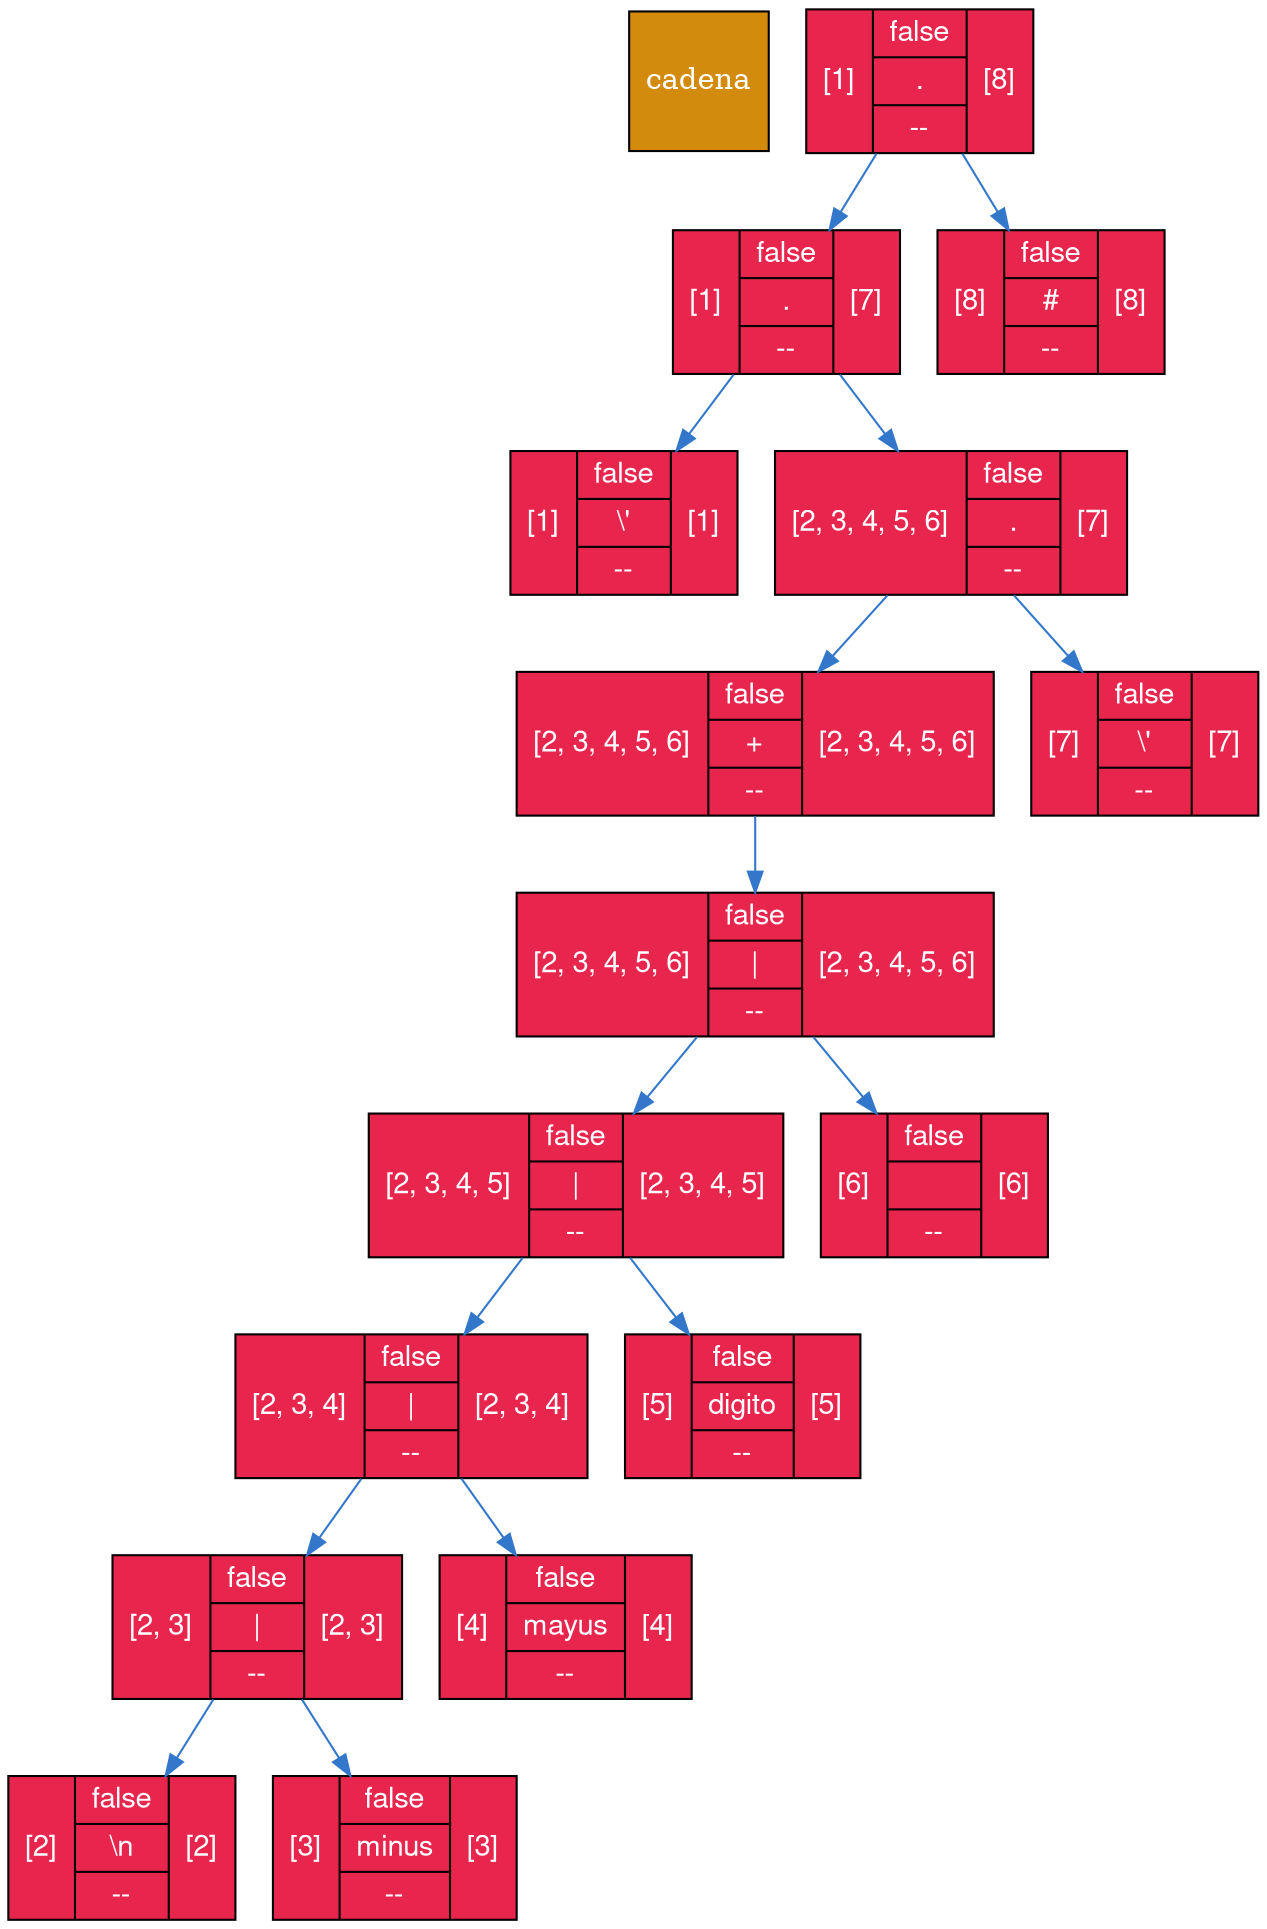 digraph Arbol_Sintactico{

nombre [ style=filled, label="cadena", color="#000000" ,fontcolor=white, fillcolor="#D38B0D" ,shape=square]

node [shape = record style = filled fillcolor = "#E8254C" fontcolor = white fontname="Helvetica,Arial,sans-serif" ]

node0[label = " [1]|{false|.|--}|[8]"];
node0 -> node00[color  = "#3277CA"]
node00[label = " [1]|{false|.|--}|[7]"];
node00 -> node000[color  = "#3277CA"]
node000[label = " [1]|{false|\\'|--}|[1]"];
node00 -> node001[color  = "#3277CA"]
node001[label = " [2, 3, 4, 5, 6]|{false|.|--}|[7]"];
node001 -> node0010[color  = "#3277CA"]
node0010[label = " [2, 3, 4, 5, 6]|{false|+|--}|[2, 3, 4, 5, 6]"];
node0010 -> node00100[color  = "#3277CA"]
node00100[label = " [2, 3, 4, 5, 6]|{false| \||--}|[2, 3, 4, 5, 6]"];
node00100 -> node001000[color  = "#3277CA"]
node001000[label = " [2, 3, 4, 5]|{false| \||--}|[2, 3, 4, 5]"];
node001000 -> node0010000[color  = "#3277CA"]
node0010000[label = " [2, 3, 4]|{false| \||--}|[2, 3, 4]"];
node0010000 -> node00100000[color  = "#3277CA"]
node00100000[label = " [2, 3]|{false| \||--}|[2, 3]"];
node00100000 -> node001000000[color  = "#3277CA"]
node001000000[label = " [2]|{false|\\n|--}|[2]"];
node00100000 -> node001000001[color  = "#3277CA"]
node001000001[label = " [3]|{false|minus|--}|[3]"];
node0010000 -> node00100001[color  = "#3277CA"]
node00100001[label = " [4]|{false|mayus|--}|[4]"];
node001000 -> node0010001[color  = "#3277CA"]
node0010001[label = " [5]|{false|digito|--}|[5]"];
node00100 -> node001001[color  = "#3277CA"]
node001001[label = " [6]|{false| |--}|[6]"];
node001 -> node0011[color  = "#3277CA"]
node0011[label = " [7]|{false|\\'|--}|[7]"];
node0 -> node01[color  = "#3277CA"]
node01[label = " [8]|{false|#|--}|[8]"];


}
